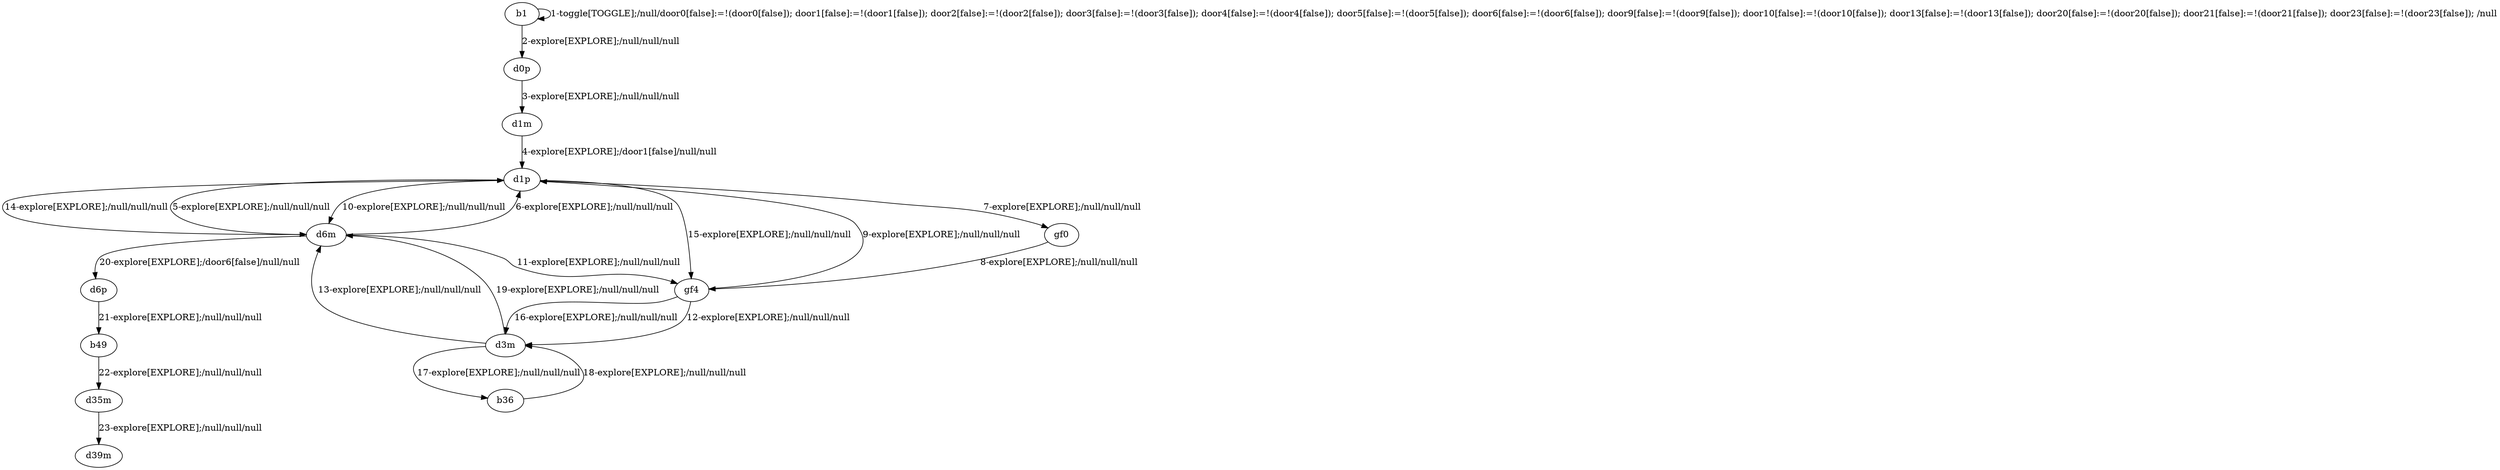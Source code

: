 # Total number of goals covered by this test: 2
# gf4 --> d1p
# gf4 --> d3m

digraph g {
"b1" -> "b1" [label = "1-toggle[TOGGLE];/null/door0[false]:=!(door0[false]); door1[false]:=!(door1[false]); door2[false]:=!(door2[false]); door3[false]:=!(door3[false]); door4[false]:=!(door4[false]); door5[false]:=!(door5[false]); door6[false]:=!(door6[false]); door9[false]:=!(door9[false]); door10[false]:=!(door10[false]); door13[false]:=!(door13[false]); door20[false]:=!(door20[false]); door21[false]:=!(door21[false]); door23[false]:=!(door23[false]); /null"];
"b1" -> "d0p" [label = "2-explore[EXPLORE];/null/null/null"];
"d0p" -> "d1m" [label = "3-explore[EXPLORE];/null/null/null"];
"d1m" -> "d1p" [label = "4-explore[EXPLORE];/door1[false]/null/null"];
"d1p" -> "d6m" [label = "5-explore[EXPLORE];/null/null/null"];
"d6m" -> "d1p" [label = "6-explore[EXPLORE];/null/null/null"];
"d1p" -> "gf0" [label = "7-explore[EXPLORE];/null/null/null"];
"gf0" -> "gf4" [label = "8-explore[EXPLORE];/null/null/null"];
"gf4" -> "d1p" [label = "9-explore[EXPLORE];/null/null/null"];
"d1p" -> "d6m" [label = "10-explore[EXPLORE];/null/null/null"];
"d6m" -> "gf4" [label = "11-explore[EXPLORE];/null/null/null"];
"gf4" -> "d3m" [label = "12-explore[EXPLORE];/null/null/null"];
"d3m" -> "d6m" [label = "13-explore[EXPLORE];/null/null/null"];
"d6m" -> "d1p" [label = "14-explore[EXPLORE];/null/null/null"];
"d1p" -> "gf4" [label = "15-explore[EXPLORE];/null/null/null"];
"gf4" -> "d3m" [label = "16-explore[EXPLORE];/null/null/null"];
"d3m" -> "b36" [label = "17-explore[EXPLORE];/null/null/null"];
"b36" -> "d3m" [label = "18-explore[EXPLORE];/null/null/null"];
"d3m" -> "d6m" [label = "19-explore[EXPLORE];/null/null/null"];
"d6m" -> "d6p" [label = "20-explore[EXPLORE];/door6[false]/null/null"];
"d6p" -> "b49" [label = "21-explore[EXPLORE];/null/null/null"];
"b49" -> "d35m" [label = "22-explore[EXPLORE];/null/null/null"];
"d35m" -> "d39m" [label = "23-explore[EXPLORE];/null/null/null"];
}
